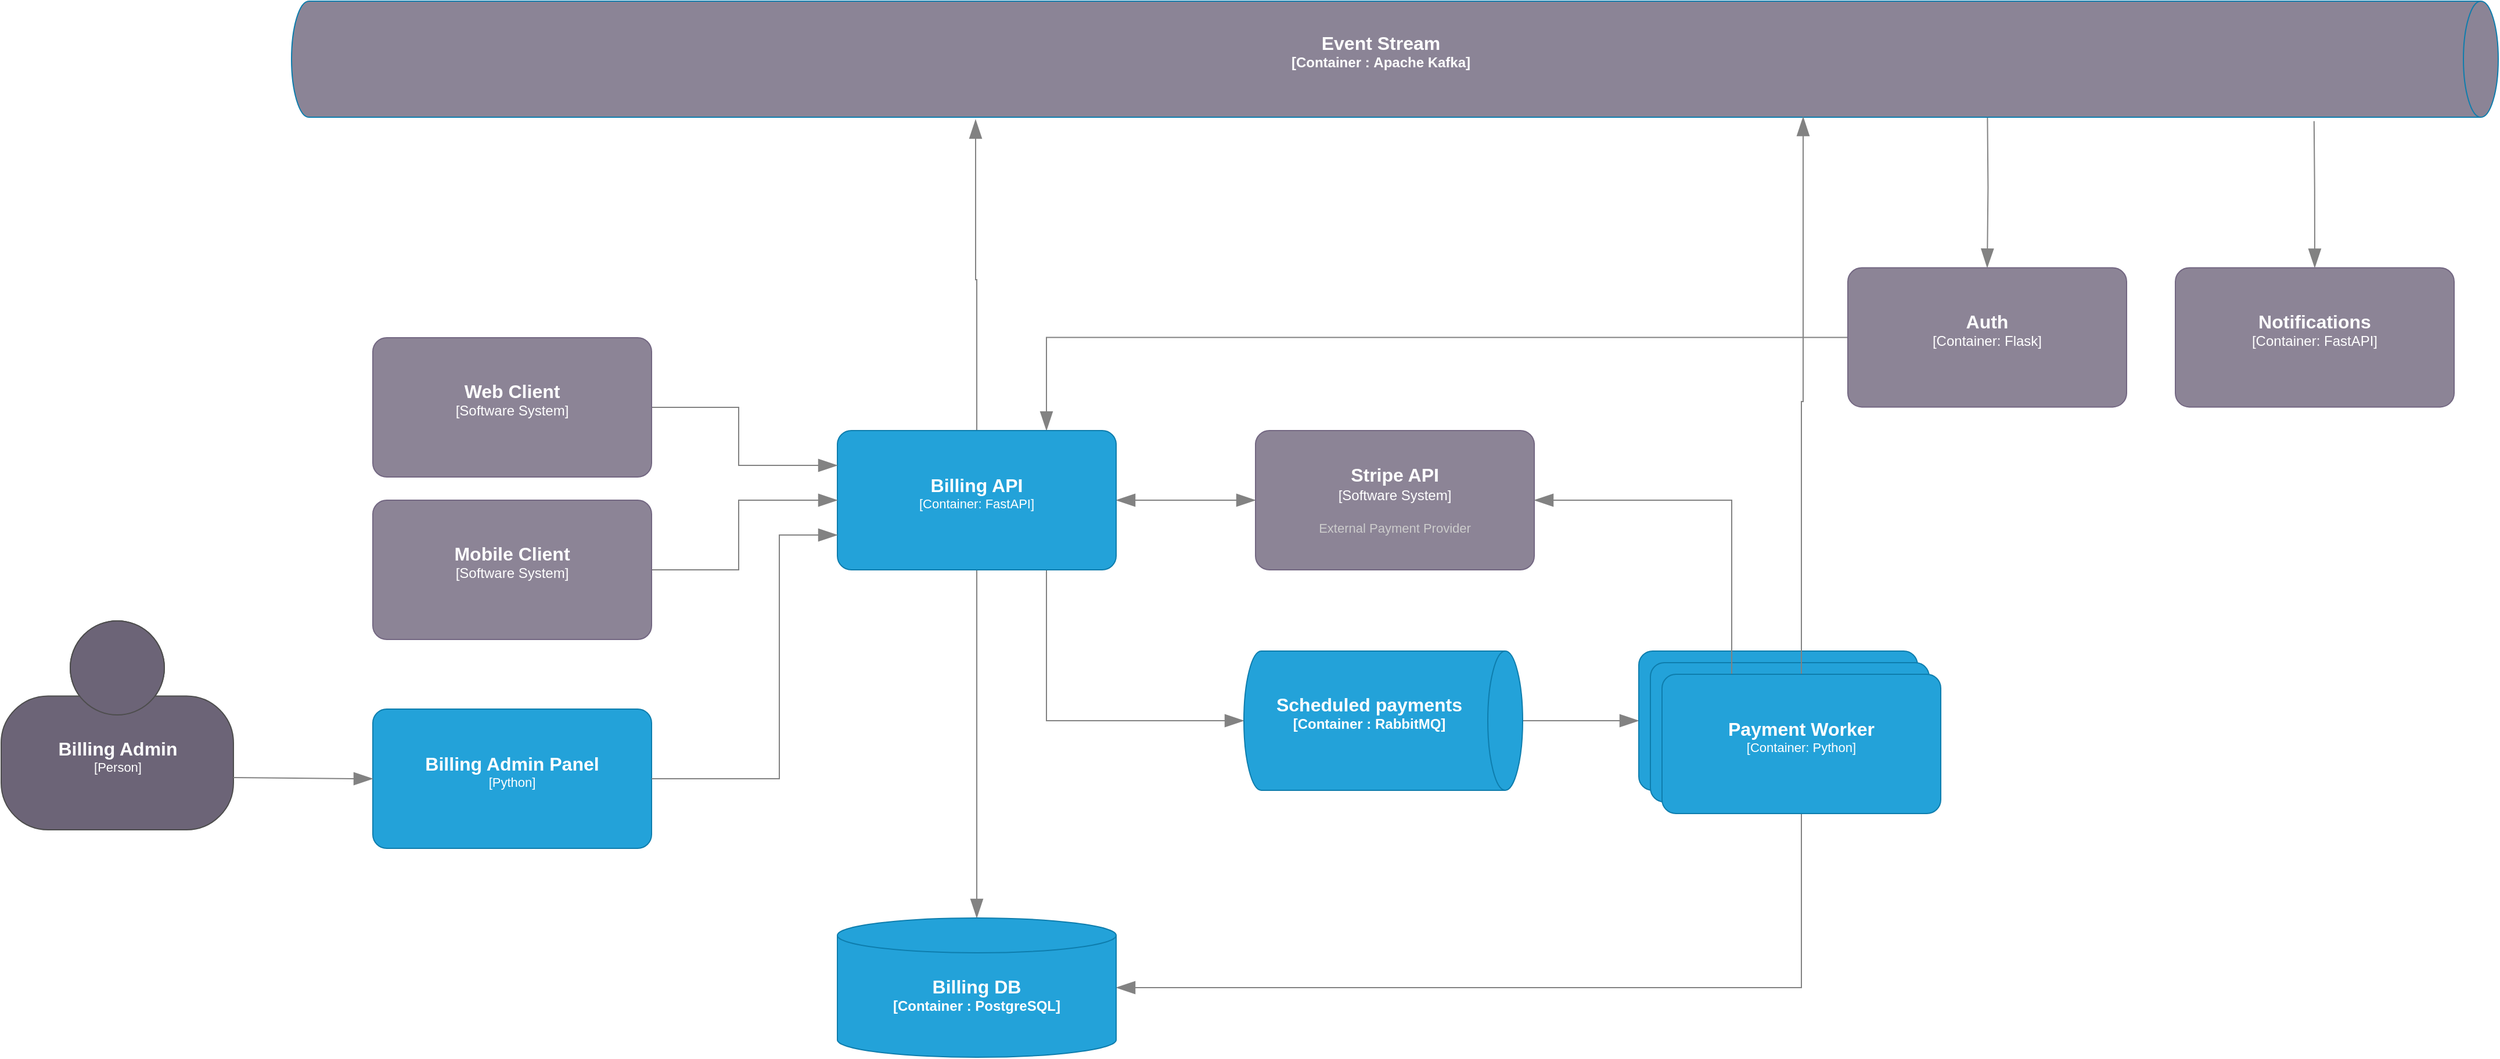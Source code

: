 <mxfile version="17.5.0" type="device"><diagram id="3922jZfMq-kVlVFG9Evz" name="Page-1"><mxGraphModel dx="2954" dy="1267" grid="1" gridSize="10" guides="1" tooltips="1" connect="1" arrows="1" fold="1" page="1" pageScale="1" pageWidth="827" pageHeight="1169" math="0" shadow="0"><root><mxCell id="0"/><mxCell id="1" parent="0"/><mxCell id="7VxN4ldkHDoFp8wZAwiS-28" style="edgeStyle=orthogonalEdgeStyle;rounded=0;orthogonalLoop=1;jettySize=auto;html=1;exitX=1.003;exitY=0.312;exitDx=0;exitDy=0;exitPerimeter=0;entryX=0.5;entryY=0;entryDx=0;entryDy=0;entryPerimeter=0;startArrow=none;startFill=0;endSize=14;endArrow=blockThin;fontSize=10;strokeColor=#828282;fontColor=#404040;strokeWidth=1;endFill=1;startSize=14;" parent="1" target="_-q-E9dT-Fzt2Pp1vzzH-18" edge="1"><mxGeometry relative="1" as="geometry"><mxPoint x="1590.2" y="320.0" as="sourcePoint"/></mxGeometry></mxCell><mxCell id="7VxN4ldkHDoFp8wZAwiS-29" style="edgeStyle=orthogonalEdgeStyle;rounded=0;orthogonalLoop=1;jettySize=auto;html=1;exitX=1.037;exitY=0.164;exitDx=0;exitDy=0;exitPerimeter=0;entryX=0.5;entryY=0;entryDx=0;entryDy=0;entryPerimeter=0;startArrow=none;startFill=0;endSize=14;endArrow=blockThin;fontSize=10;strokeColor=#828282;fontColor=#404040;strokeWidth=1;endFill=1;startSize=14;" parent="1" target="7VxN4ldkHDoFp8wZAwiS-25" edge="1"><mxGeometry relative="1" as="geometry"><mxPoint x="1871.4" y="323.4" as="sourcePoint"/></mxGeometry></mxCell><object placeholders="1" c4Type="Event Stream" c4Container="Container " c4Technology="Apache Kafka" c4Description="" label="&lt;font style=&quot;font-size: 16px&quot;&gt;&lt;b&gt;%c4Type%&lt;/font&gt;&lt;div&gt;[%c4Container%:&amp;nbsp;%c4Technology%]&lt;/div&gt;&lt;br&gt;&lt;div&gt;&lt;font style=&quot;font-size: 11px&quot;&gt;&lt;font color=&quot;#E6E6E6&quot;&gt;%c4Description%&lt;/font&gt;&lt;/div&gt;" id="_-q-E9dT-Fzt2Pp1vzzH-17"><mxCell style="shape=cylinder3;size=15;direction=south;whiteSpace=wrap;html=1;boundedLbl=1;rounded=0;labelBackgroundColor=none;fillColor=#8B8496;fontSize=12;fontColor=#ffffff;align=center;strokeColor=#0E7DAD;metaEdit=1;points=[[0.5,0,0],[1,0.25,0],[1,0.5,0],[1,0.75,0],[0.5,1,0],[0,0.75,0],[0,0.5,0],[0,0.25,0]];resizable=1;shadow=0;" parent="1" vertex="1"><mxGeometry x="130" y="220" width="1900" height="100" as="geometry"/></mxCell></object><mxCell id="7VxN4ldkHDoFp8wZAwiS-26" style="edgeStyle=orthogonalEdgeStyle;rounded=0;orthogonalLoop=1;jettySize=auto;html=1;exitX=0;exitY=0.5;exitDx=0;exitDy=0;exitPerimeter=0;entryX=0.75;entryY=0;entryDx=0;entryDy=0;entryPerimeter=0;startArrow=none;startFill=0;endSize=14;endArrow=blockThin;fontSize=10;strokeColor=#828282;fontColor=#404040;strokeWidth=1;endFill=1;startSize=14;" parent="1" source="_-q-E9dT-Fzt2Pp1vzzH-18" target="_-q-E9dT-Fzt2Pp1vzzH-35" edge="1"><mxGeometry relative="1" as="geometry"/></mxCell><object placeholders="1" c4Name="Auth" c4Type="Container" c4Technology="Flask" c4Description="" label="&lt;font style=&quot;font-size: 16px&quot;&gt;&lt;b&gt;%c4Name%&lt;/b&gt;&lt;/font&gt;&lt;div&gt;[%c4Type%: %c4Technology%]&lt;/div&gt;&lt;br&gt;&lt;div&gt;&lt;font style=&quot;font-size: 11px&quot;&gt;&lt;font color=&quot;#E6E6E6&quot;&gt;%c4Description%&lt;/font&gt;&lt;/div&gt;" id="_-q-E9dT-Fzt2Pp1vzzH-18"><mxCell style="rounded=1;whiteSpace=wrap;html=1;fontSize=12;labelBackgroundColor=none;fillColor=#8C8496;fontColor=#ffffff;align=center;arcSize=10;strokeColor=#736782;metaEdit=1;resizable=0;points=[[0.25,0,0],[0.5,0,0],[0.75,0,0],[1,0.25,0],[1,0.5,0],[1,0.75,0],[0.75,1,0],[0.5,1,0],[0.25,1,0],[0,0.75,0],[0,0.5,0],[0,0.25,0]];shadow=0;" parent="1" vertex="1"><mxGeometry x="1470" y="449.7" width="240" height="120" as="geometry"/></mxCell></object><object placeholders="1" c4Name="Billing Admin Panel" c4Type="Python" c4Description="" label="&lt;font style=&quot;font-size: 16px&quot;&gt;&lt;b&gt;%c4Name%&lt;/b&gt;&lt;/font&gt;&lt;div&gt;[%c4Type%]&lt;/div&gt;&lt;br&gt;&lt;div&gt;&lt;font style=&quot;font-size: 11px&quot;&gt;&lt;font color=&quot;#cccccc&quot;&gt;%c4Description%&lt;/font&gt;&lt;/div&gt;" id="_-q-E9dT-Fzt2Pp1vzzH-33"><mxCell style="rounded=1;whiteSpace=wrap;html=1;labelBackgroundColor=none;fillColor=#23A2D9;fontColor=#ffffff;align=center;arcSize=10;strokeColor=#0E7DAD;metaEdit=1;resizable=0;points=[[0.25,0,0],[0.5,0,0],[0.75,0,0],[1,0.25,0],[1,0.5,0],[1,0.75,0],[0.75,1,0],[0.5,1,0],[0.25,1,0],[0,0.75,0],[0,0.5,0],[0,0.25,0]];shadow=0;fontSize=11;" parent="1" vertex="1"><mxGeometry x="200" y="830" width="240" height="120" as="geometry"/></mxCell></object><mxCell id="7VxN4ldkHDoFp8wZAwiS-20" style="edgeStyle=orthogonalEdgeStyle;rounded=0;orthogonalLoop=1;jettySize=auto;html=1;exitX=0.5;exitY=0;exitDx=0;exitDy=0;exitPerimeter=0;entryX=1.02;entryY=0.69;entryDx=0;entryDy=0;entryPerimeter=0;endSize=14;endArrow=blockThin;fontSize=10;strokeColor=#828282;fontColor=#404040;strokeWidth=1;endFill=1;startSize=14;" parent="1" source="_-q-E9dT-Fzt2Pp1vzzH-35" target="_-q-E9dT-Fzt2Pp1vzzH-17" edge="1"><mxGeometry relative="1" as="geometry"/></mxCell><mxCell id="7VxN4ldkHDoFp8wZAwiS-24" style="edgeStyle=orthogonalEdgeStyle;rounded=0;orthogonalLoop=1;jettySize=auto;html=1;exitX=1;exitY=0.5;exitDx=0;exitDy=0;exitPerimeter=0;entryX=0;entryY=0.5;entryDx=0;entryDy=0;entryPerimeter=0;endSize=14;endArrow=blockThin;fontSize=10;strokeColor=#828282;fontColor=#404040;strokeWidth=1;endFill=1;startSize=14;startArrow=blockThin;startFill=1;" parent="1" source="_-q-E9dT-Fzt2Pp1vzzH-35" target="7VxN4ldkHDoFp8wZAwiS-23" edge="1"><mxGeometry relative="1" as="geometry"/></mxCell><mxCell id="_efZ65762XoVw8WUIy0s-2" style="edgeStyle=orthogonalEdgeStyle;rounded=0;orthogonalLoop=1;jettySize=auto;html=1;exitX=0.5;exitY=1;exitDx=0;exitDy=0;exitPerimeter=0;entryX=0.5;entryY=0;entryDx=0;entryDy=0;entryPerimeter=0;endArrow=blockThin;fontSize=10;strokeColor=#828282;fontColor=#404040;strokeWidth=1;endFill=1;endSize=14;startSize=14;" edge="1" parent="1" source="_-q-E9dT-Fzt2Pp1vzzH-35" target="_-q-E9dT-Fzt2Pp1vzzH-42"><mxGeometry relative="1" as="geometry"/></mxCell><mxCell id="_efZ65762XoVw8WUIy0s-3" style="edgeStyle=orthogonalEdgeStyle;rounded=0;orthogonalLoop=1;jettySize=auto;html=1;exitX=0.75;exitY=1;exitDx=0;exitDy=0;exitPerimeter=0;entryX=0.5;entryY=1;entryDx=0;entryDy=0;entryPerimeter=0;endArrow=blockThin;fontSize=10;strokeColor=#828282;fontColor=#404040;strokeWidth=1;endFill=1;endSize=14;startSize=14;" edge="1" parent="1" source="_-q-E9dT-Fzt2Pp1vzzH-35" target="eX5B_B_eiTP0Ga0qolT7-1"><mxGeometry relative="1" as="geometry"/></mxCell><object placeholders="1" c4Name="Billing API" c4Type="Container" c4Technology="FastAPI" c4Description="" label="&lt;font style=&quot;font-size: 16px&quot;&gt;&lt;b&gt;%c4Name%&lt;/b&gt;&lt;/font&gt;&lt;div&gt;[%c4Type%: %c4Technology%]&lt;/div&gt;&lt;br&gt;&lt;div&gt;&lt;font style=&quot;font-size: 11px&quot;&gt;&lt;font color=&quot;#E6E6E6&quot;&gt;%c4Description%&lt;/font&gt;&lt;/div&gt;" id="_-q-E9dT-Fzt2Pp1vzzH-35"><mxCell style="rounded=1;whiteSpace=wrap;html=1;fontSize=11;labelBackgroundColor=none;fillColor=#23A2D9;fontColor=#ffffff;align=center;arcSize=10;strokeColor=#0E7DAD;metaEdit=1;resizable=0;points=[[0.25,0,0],[0.5,0,0],[0.75,0,0],[1,0.25,0],[1,0.5,0],[1,0.75,0],[0.75,1,0],[0.5,1,0],[0.25,1,0],[0,0.75,0],[0,0.5,0],[0,0.25,0]];shadow=0;" parent="1" vertex="1"><mxGeometry x="600" y="590" width="240" height="120" as="geometry"/></mxCell></object><object placeholders="1" c4Type="Relationship" id="_-q-E9dT-Fzt2Pp1vzzH-39"><mxCell style="endArrow=blockThin;html=1;fontSize=10;fontColor=#404040;strokeWidth=1;endFill=1;strokeColor=#828282;elbow=vertical;metaEdit=1;endSize=14;startSize=14;jumpStyle=arc;jumpSize=16;rounded=0;edgeStyle=orthogonalEdgeStyle;exitX=1;exitY=0.5;exitDx=0;exitDy=0;exitPerimeter=0;entryX=0;entryY=0.75;entryDx=0;entryDy=0;entryPerimeter=0;" parent="1" source="_-q-E9dT-Fzt2Pp1vzzH-33" target="_-q-E9dT-Fzt2Pp1vzzH-35" edge="1"><mxGeometry width="240" relative="1" as="geometry"><mxPoint x="860" y="490" as="sourcePoint"/><mxPoint x="600" y="660" as="targetPoint"/><Array as="points"><mxPoint x="550" y="890"/><mxPoint x="550" y="680"/></Array></mxGeometry></mxCell></object><mxCell id="7VxN4ldkHDoFp8wZAwiS-22" style="edgeStyle=orthogonalEdgeStyle;rounded=0;orthogonalLoop=1;jettySize=auto;html=1;exitX=0.5;exitY=1;exitDx=0;exitDy=0;exitPerimeter=0;entryX=1;entryY=0.5;entryDx=0;entryDy=0;entryPerimeter=0;endSize=14;endArrow=blockThin;fontSize=10;strokeColor=#828282;fontColor=#404040;strokeWidth=1;endFill=1;startSize=14;" parent="1" source="eX5B_B_eiTP0Ga0qolT7-5" target="_-q-E9dT-Fzt2Pp1vzzH-42" edge="1"><mxGeometry relative="1" as="geometry"><Array as="points"><mxPoint x="1430" y="1070"/></Array><mxPoint x="840.0" y="1010" as="targetPoint"/></mxGeometry></mxCell><object placeholders="1" c4Type="Billing DB" c4Container="Container " c4Technology="PostgreSQL" c4Description="" label="&lt;font style=&quot;font-size: 16px&quot;&gt;&lt;b&gt;%c4Type%&lt;/font&gt;&lt;div&gt;[%c4Container%:&amp;nbsp;%c4Technology%]&lt;/div&gt;&lt;br&gt;&lt;div&gt;&lt;font style=&quot;font-size: 11px&quot;&gt;&lt;font color=&quot;#E6E6E6&quot;&gt;%c4Description%&lt;/font&gt;&lt;/div&gt;" id="_-q-E9dT-Fzt2Pp1vzzH-42"><mxCell style="shape=cylinder3;size=15;whiteSpace=wrap;html=1;boundedLbl=1;rounded=0;labelBackgroundColor=none;fillColor=#23A2D9;fontSize=12;fontColor=#ffffff;align=center;strokeColor=#0E7DAD;metaEdit=1;points=[[0.5,0,0],[1,0.25,0],[1,0.5,0],[1,0.75,0],[0.5,1,0],[0,0.75,0],[0,0.5,0],[0,0.25,0]];resizable=0;shadow=0;" parent="1" vertex="1"><mxGeometry x="600" y="1010" width="240" height="120" as="geometry"/></mxCell></object><object placeholders="1" c4Name="Billing Admin" c4Type="Person" c4Description="" label="&lt;font style=&quot;font-size: 16px&quot;&gt;&lt;b&gt;%c4Name%&lt;/b&gt;&lt;/font&gt;&lt;div&gt;[%c4Type%]&lt;/div&gt;&lt;br&gt;&lt;div&gt;&lt;font style=&quot;font-size: 11px&quot;&gt;&lt;font color=&quot;#cccccc&quot;&gt;%c4Description%&lt;/font&gt;&lt;/div&gt;" id="7VxN4ldkHDoFp8wZAwiS-12"><mxCell style="html=1;fontSize=11;dashed=0;whitespace=wrap;fillColor=#6C6477;strokeColor=#4D4D4D;fontColor=#ffffff;shape=mxgraph.c4.person2;align=center;metaEdit=1;points=[[0.5,0,0],[1,0.5,0],[1,0.75,0],[0.75,1,0],[0.5,1,0],[0.25,1,0],[0,0.75,0],[0,0.5,0]];resizable=0;" parent="1" vertex="1"><mxGeometry x="-120" y="754" width="200" height="180" as="geometry"/></mxCell></object><object placeholders="1" c4Type="Relationship" id="7VxN4ldkHDoFp8wZAwiS-14"><mxCell style="endArrow=blockThin;html=1;fontSize=10;fontColor=#404040;strokeWidth=1;endFill=1;strokeColor=#828282;elbow=vertical;metaEdit=1;endSize=14;startSize=14;jumpStyle=arc;jumpSize=16;rounded=0;edgeStyle=orthogonalEdgeStyle;exitX=1;exitY=0.75;exitDx=0;exitDy=0;exitPerimeter=0;entryX=0;entryY=0.5;entryDx=0;entryDy=0;entryPerimeter=0;" parent="1" source="7VxN4ldkHDoFp8wZAwiS-12" target="_-q-E9dT-Fzt2Pp1vzzH-33" edge="1"><mxGeometry width="240" relative="1" as="geometry"><mxPoint x="480.0" y="670" as="sourcePoint"/><mxPoint x="590" y="800" as="targetPoint"/></mxGeometry></mxCell></object><mxCell id="7VxN4ldkHDoFp8wZAwiS-19" style="edgeStyle=orthogonalEdgeStyle;rounded=0;orthogonalLoop=1;jettySize=auto;html=1;exitX=1;exitY=0.5;exitDx=0;exitDy=0;exitPerimeter=0;entryX=0;entryY=0.25;entryDx=0;entryDy=0;entryPerimeter=0;endSize=14;endArrow=blockThin;fontSize=10;strokeColor=#828282;fontColor=#404040;strokeWidth=1;endFill=1;startSize=14;" parent="1" source="7VxN4ldkHDoFp8wZAwiS-15" target="_-q-E9dT-Fzt2Pp1vzzH-35" edge="1"><mxGeometry relative="1" as="geometry"/></mxCell><object placeholders="1" c4Name="Web Client" c4Type="Software System" c4Description="" label="&lt;font style=&quot;font-size: 16px&quot;&gt;&lt;b&gt;%c4Name%&lt;/b&gt;&lt;/font&gt;&lt;div&gt;[%c4Type%]&lt;/div&gt;&lt;br&gt;&lt;div&gt;&lt;font style=&quot;font-size: 11px&quot;&gt;&lt;font color=&quot;#cccccc&quot;&gt;%c4Description%&lt;/font&gt;&lt;/div&gt;" id="7VxN4ldkHDoFp8wZAwiS-15"><mxCell style="rounded=1;whiteSpace=wrap;html=1;labelBackgroundColor=none;fillColor=#8C8496;fontColor=#ffffff;align=center;arcSize=10;strokeColor=#736782;metaEdit=1;resizable=0;points=[[0.25,0,0],[0.5,0,0],[0.75,0,0],[1,0.25,0],[1,0.5,0],[1,0.75,0],[0.75,1,0],[0.5,1,0],[0.25,1,0],[0,0.75,0],[0,0.5,0],[0,0.25,0]];" parent="1" vertex="1"><mxGeometry x="200" y="510" width="240" height="120" as="geometry"/></mxCell></object><mxCell id="7VxN4ldkHDoFp8wZAwiS-18" style="edgeStyle=orthogonalEdgeStyle;rounded=0;orthogonalLoop=1;jettySize=auto;html=1;exitX=1;exitY=0.5;exitDx=0;exitDy=0;exitPerimeter=0;entryX=0;entryY=0.5;entryDx=0;entryDy=0;entryPerimeter=0;endSize=14;endArrow=blockThin;fontSize=10;strokeColor=#828282;fontColor=#404040;strokeWidth=1;endFill=1;startSize=14;" parent="1" source="7VxN4ldkHDoFp8wZAwiS-16" target="_-q-E9dT-Fzt2Pp1vzzH-35" edge="1"><mxGeometry relative="1" as="geometry"/></mxCell><object placeholders="1" c4Name="Mobile Client" c4Type="Software System" c4Description="" label="&lt;font style=&quot;font-size: 16px&quot;&gt;&lt;b&gt;%c4Name%&lt;/b&gt;&lt;/font&gt;&lt;div&gt;[%c4Type%]&lt;/div&gt;&lt;br&gt;&lt;div&gt;&lt;font style=&quot;font-size: 11px&quot;&gt;&lt;font color=&quot;#cccccc&quot;&gt;%c4Description%&lt;/font&gt;&lt;/div&gt;" id="7VxN4ldkHDoFp8wZAwiS-16"><mxCell style="rounded=1;whiteSpace=wrap;html=1;labelBackgroundColor=none;fillColor=#8C8496;fontColor=#ffffff;align=center;arcSize=10;strokeColor=#736782;metaEdit=1;resizable=0;points=[[0.25,0,0],[0.5,0,0],[0.75,0,0],[1,0.25,0],[1,0.5,0],[1,0.75,0],[0.75,1,0],[0.5,1,0],[0.25,1,0],[0,0.75,0],[0,0.5,0],[0,0.25,0]];" parent="1" vertex="1"><mxGeometry x="200" y="650" width="240" height="120" as="geometry"/></mxCell></object><object placeholders="1" c4Name="Stripe API" c4Type="Software System" c4Description="External Payment Provider" label="&lt;font style=&quot;font-size: 16px&quot;&gt;&lt;b&gt;%c4Name%&lt;/b&gt;&lt;/font&gt;&lt;div&gt;[%c4Type%]&lt;/div&gt;&lt;br&gt;&lt;div&gt;&lt;font style=&quot;font-size: 11px&quot;&gt;&lt;font color=&quot;#cccccc&quot;&gt;%c4Description%&lt;/font&gt;&lt;/div&gt;" id="7VxN4ldkHDoFp8wZAwiS-23"><mxCell style="rounded=1;whiteSpace=wrap;html=1;labelBackgroundColor=none;fillColor=#8C8496;fontColor=#ffffff;align=center;arcSize=10;strokeColor=#736782;metaEdit=1;resizable=0;points=[[0.25,0,0],[0.5,0,0],[0.75,0,0],[1,0.25,0],[1,0.5,0],[1,0.75,0],[0.75,1,0],[0.5,1,0],[0.25,1,0],[0,0.75,0],[0,0.5,0],[0,0.25,0]];" parent="1" vertex="1"><mxGeometry x="960" y="590" width="240" height="120" as="geometry"/></mxCell></object><object placeholders="1" c4Name="Notifications" c4Type="Container" c4Technology="FastAPI" c4Description="" label="&lt;font style=&quot;font-size: 16px&quot;&gt;&lt;b&gt;%c4Name%&lt;/b&gt;&lt;/font&gt;&lt;div&gt;[%c4Type%: %c4Technology%]&lt;/div&gt;&lt;br&gt;&lt;div&gt;&lt;font style=&quot;font-size: 11px&quot;&gt;&lt;font color=&quot;#E6E6E6&quot;&gt;%c4Description%&lt;/font&gt;&lt;/div&gt;" id="7VxN4ldkHDoFp8wZAwiS-25"><mxCell style="rounded=1;whiteSpace=wrap;html=1;fontSize=12;labelBackgroundColor=none;fillColor=#8C8496;fontColor=#ffffff;align=center;arcSize=10;strokeColor=#736782;metaEdit=1;resizable=0;points=[[0.25,0,0],[0.5,0,0],[0.75,0,0],[1,0.25,0],[1,0.5,0],[1,0.75,0],[0.75,1,0],[0.5,1,0],[0.25,1,0],[0,0.75,0],[0,0.5,0],[0,0.25,0]];shadow=0;" parent="1" vertex="1"><mxGeometry x="1752" y="449.7" width="240" height="120" as="geometry"/></mxCell></object><mxCell id="eX5B_B_eiTP0Ga0qolT7-6" style="edgeStyle=orthogonalEdgeStyle;rounded=0;orthogonalLoop=1;jettySize=auto;html=1;exitX=0.5;exitY=0;exitDx=0;exitDy=0;exitPerimeter=0;endArrow=blockThin;fontSize=10;strokeColor=#828282;fontColor=#404040;strokeWidth=1;endFill=1;endSize=14;startSize=14;" parent="1" source="eX5B_B_eiTP0Ga0qolT7-1" target="eX5B_B_eiTP0Ga0qolT7-3" edge="1"><mxGeometry relative="1" as="geometry"/></mxCell><object placeholders="1" c4Type="Scheduled payments" c4Container="Container " c4Technology="RabbitMQ" c4Description="" label="&lt;font style=&quot;font-size: 16px&quot;&gt;&lt;b&gt;%c4Type%&lt;/font&gt;&lt;div&gt;[%c4Container%:&amp;nbsp;%c4Technology%]&lt;/div&gt;&lt;br&gt;&lt;div&gt;&lt;font style=&quot;font-size: 11px&quot;&gt;&lt;font color=&quot;#E6E6E6&quot;&gt;%c4Description%&lt;/font&gt;&lt;/div&gt;" id="eX5B_B_eiTP0Ga0qolT7-1"><mxCell style="shape=cylinder3;size=15;direction=south;whiteSpace=wrap;html=1;boundedLbl=1;rounded=0;labelBackgroundColor=none;fillColor=#23A2D9;fontSize=12;fontColor=#ffffff;align=center;strokeColor=#0E7DAD;metaEdit=1;points=[[0.5,0,0],[1,0.25,0],[1,0.5,0],[1,0.75,0],[0.5,1,0],[0,0.75,0],[0,0.5,0],[0,0.25,0]];resizable=0;" parent="1" vertex="1"><mxGeometry x="950" y="780" width="240" height="120" as="geometry"/></mxCell></object><object placeholders="1" c4Name="Payment Worker" c4Type="Container" c4Technology="Python" c4Description="" label="&lt;font style=&quot;font-size: 16px&quot;&gt;&lt;b&gt;%c4Name%&lt;/b&gt;&lt;/font&gt;&lt;div&gt;[%c4Type%: %c4Technology%]&lt;/div&gt;&lt;br&gt;&lt;div&gt;&lt;font style=&quot;font-size: 11px&quot;&gt;&lt;font color=&quot;#E6E6E6&quot;&gt;%c4Description%&lt;/font&gt;&lt;/div&gt;" id="eX5B_B_eiTP0Ga0qolT7-3"><mxCell style="rounded=1;whiteSpace=wrap;html=1;fontSize=11;labelBackgroundColor=none;fillColor=#23A2D9;fontColor=#ffffff;align=center;arcSize=10;strokeColor=#0E7DAD;metaEdit=1;resizable=0;points=[[0.25,0,0],[0.5,0,0],[0.75,0,0],[1,0.25,0],[1,0.5,0],[1,0.75,0],[0.75,1,0],[0.5,1,0],[0.25,1,0],[0,0.75,0],[0,0.5,0],[0,0.25,0]];shadow=0;" parent="1" vertex="1"><mxGeometry x="1290" y="780" width="240" height="120" as="geometry"/></mxCell></object><object placeholders="1" c4Name="Payment Worker" c4Type="Container" c4Technology="Python" c4Description="" label="&lt;font style=&quot;font-size: 16px&quot;&gt;&lt;b&gt;%c4Name%&lt;/b&gt;&lt;/font&gt;&lt;div&gt;[%c4Type%: %c4Technology%]&lt;/div&gt;&lt;br&gt;&lt;div&gt;&lt;font style=&quot;font-size: 11px&quot;&gt;&lt;font color=&quot;#E6E6E6&quot;&gt;%c4Description%&lt;/font&gt;&lt;/div&gt;" id="eX5B_B_eiTP0Ga0qolT7-4"><mxCell style="rounded=1;whiteSpace=wrap;html=1;fontSize=11;labelBackgroundColor=none;fillColor=#23A2D9;fontColor=#ffffff;align=center;arcSize=10;strokeColor=#0E7DAD;metaEdit=1;resizable=0;points=[[0.25,0,0],[0.5,0,0],[0.75,0,0],[1,0.25,0],[1,0.5,0],[1,0.75,0],[0.75,1,0],[0.5,1,0],[0.25,1,0],[0,0.75,0],[0,0.5,0],[0,0.25,0]];shadow=0;" parent="1" vertex="1"><mxGeometry x="1300" y="790" width="240" height="120" as="geometry"/></mxCell></object><mxCell id="eX5B_B_eiTP0Ga0qolT7-7" style="edgeStyle=orthogonalEdgeStyle;rounded=0;orthogonalLoop=1;jettySize=auto;html=1;exitX=0.25;exitY=0;exitDx=0;exitDy=0;exitPerimeter=0;entryX=1;entryY=0.5;entryDx=0;entryDy=0;entryPerimeter=0;endArrow=blockThin;fontSize=10;strokeColor=#828282;fontColor=#404040;strokeWidth=1;endFill=1;endSize=14;startSize=14;" parent="1" source="eX5B_B_eiTP0Ga0qolT7-5" target="7VxN4ldkHDoFp8wZAwiS-23" edge="1"><mxGeometry relative="1" as="geometry"/></mxCell><mxCell id="_efZ65762XoVw8WUIy0s-4" style="edgeStyle=orthogonalEdgeStyle;rounded=0;orthogonalLoop=1;jettySize=auto;html=1;exitX=0.5;exitY=0;exitDx=0;exitDy=0;exitPerimeter=0;entryX=0.997;entryY=0.315;entryDx=0;entryDy=0;entryPerimeter=0;endArrow=blockThin;fontSize=10;strokeColor=#828282;fontColor=#404040;strokeWidth=1;endFill=1;endSize=14;startSize=14;" edge="1" parent="1" source="eX5B_B_eiTP0Ga0qolT7-5" target="_-q-E9dT-Fzt2Pp1vzzH-17"><mxGeometry relative="1" as="geometry"/></mxCell><object placeholders="1" c4Name="Payment Worker" c4Type="Container" c4Technology="Python" c4Description="" label="&lt;font style=&quot;font-size: 16px&quot;&gt;&lt;b&gt;%c4Name%&lt;/b&gt;&lt;/font&gt;&lt;div&gt;[%c4Type%: %c4Technology%]&lt;/div&gt;&lt;br&gt;&lt;div&gt;&lt;font style=&quot;font-size: 11px&quot;&gt;&lt;font color=&quot;#E6E6E6&quot;&gt;%c4Description%&lt;/font&gt;&lt;/div&gt;" id="eX5B_B_eiTP0Ga0qolT7-5"><mxCell style="rounded=1;whiteSpace=wrap;html=1;fontSize=11;labelBackgroundColor=none;fillColor=#23A2D9;fontColor=#ffffff;align=center;arcSize=10;strokeColor=#0E7DAD;metaEdit=1;resizable=0;points=[[0.25,0,0],[0.5,0,0],[0.75,0,0],[1,0.25,0],[1,0.5,0],[1,0.75,0],[0.75,1,0],[0.5,1,0],[0.25,1,0],[0,0.75,0],[0,0.5,0],[0,0.25,0]];shadow=0;" parent="1" vertex="1"><mxGeometry x="1310" y="800" width="240" height="120" as="geometry"/></mxCell></object></root></mxGraphModel></diagram></mxfile>